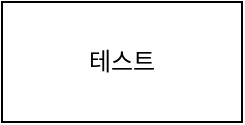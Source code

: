 <mxfile version="14.1.8" type="github">
  <diagram id="10PLELdywGt7x-_tuSmS" name="Page-1">
    <mxGraphModel dx="1182" dy="732" grid="1" gridSize="10" guides="1" tooltips="1" connect="1" arrows="1" fold="1" page="1" pageScale="1" pageWidth="827" pageHeight="1169" math="0" shadow="0">
      <root>
        <mxCell id="0cewEcc_fVIQIEOAbT-5-0" />
        <mxCell id="0cewEcc_fVIQIEOAbT-5-1" parent="0cewEcc_fVIQIEOAbT-5-0" />
        <mxCell id="5vSgxh7J4FDEk3d3rKd2-0" value="테스트" style="rounded=0;whiteSpace=wrap;html=1;" vertex="1" parent="0cewEcc_fVIQIEOAbT-5-1">
          <mxGeometry x="350" y="350" width="120" height="60" as="geometry" />
        </mxCell>
      </root>
    </mxGraphModel>
  </diagram>
</mxfile>
